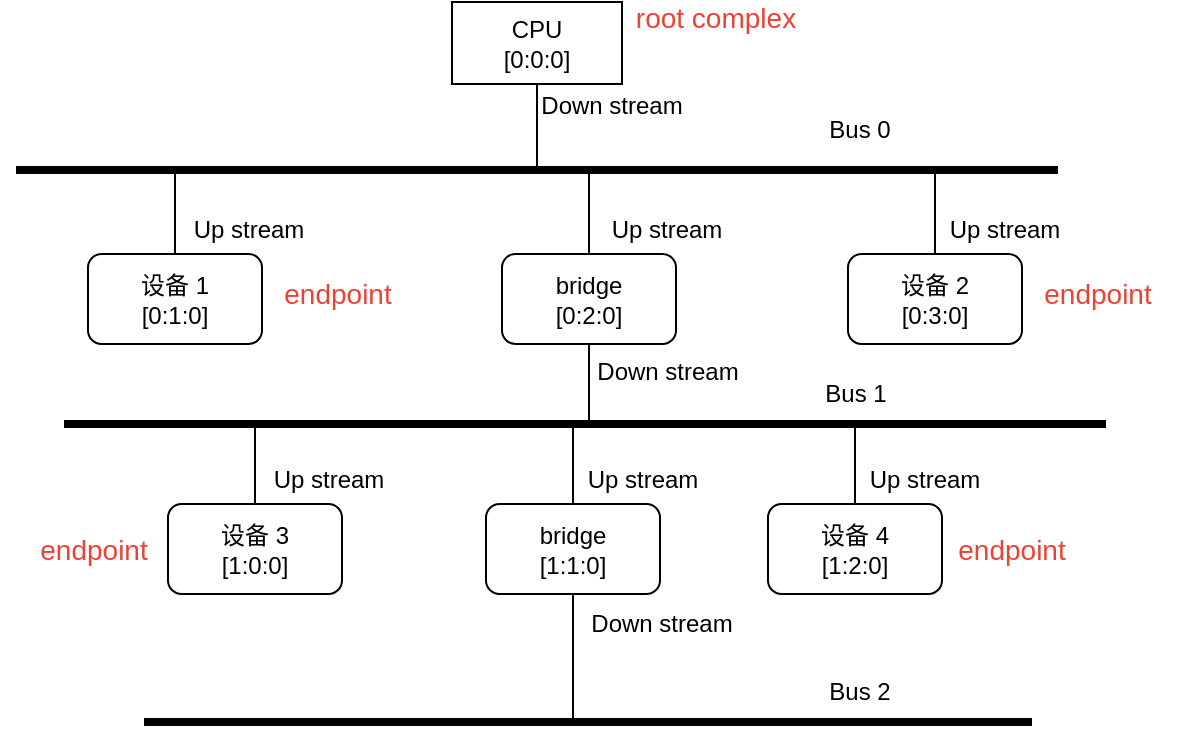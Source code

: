 <mxfile version="14.9.6" type="device"><diagram id="I3FcSqc22cFt2W_GUDa9" name="第 1 页"><mxGraphModel dx="1086" dy="785" grid="0" gridSize="10" guides="1" tooltips="1" connect="1" arrows="1" fold="1" page="1" pageScale="1" pageWidth="1169" pageHeight="1654" math="0" shadow="0"><root><mxCell id="0"/><mxCell id="1" parent="0"/><mxCell id="wJRtess86fdDnqElZk5y-1" value="CPU&lt;br&gt;[0:0:0]" style="rounded=0;whiteSpace=wrap;html=1;" parent="1" vertex="1"><mxGeometry x="315" y="13" width="85" height="41" as="geometry"/></mxCell><mxCell id="wJRtess86fdDnqElZk5y-2" value="设备 1&lt;br&gt;[0:1:0]" style="rounded=1;whiteSpace=wrap;html=1;" parent="1" vertex="1"><mxGeometry x="133" y="139" width="87" height="45" as="geometry"/></mxCell><mxCell id="wJRtess86fdDnqElZk5y-3" value="bridge&lt;br&gt;[0:2:0]" style="rounded=1;whiteSpace=wrap;html=1;" parent="1" vertex="1"><mxGeometry x="340" y="139" width="87" height="45" as="geometry"/></mxCell><mxCell id="wJRtess86fdDnqElZk5y-4" value="设备 2&lt;br&gt;[0:3:0]" style="rounded=1;whiteSpace=wrap;html=1;" parent="1" vertex="1"><mxGeometry x="513" y="139" width="87" height="45" as="geometry"/></mxCell><mxCell id="wJRtess86fdDnqElZk5y-5" value="设备 3&lt;br&gt;[1:0:0]" style="rounded=1;whiteSpace=wrap;html=1;" parent="1" vertex="1"><mxGeometry x="173" y="264" width="87" height="45" as="geometry"/></mxCell><mxCell id="wJRtess86fdDnqElZk5y-6" value="设备 4&lt;br&gt;[1:2:0]" style="rounded=1;whiteSpace=wrap;html=1;" parent="1" vertex="1"><mxGeometry x="473" y="264" width="87" height="45" as="geometry"/></mxCell><mxCell id="wJRtess86fdDnqElZk5y-7" value="bridge&lt;br&gt;[1:1:0]" style="rounded=1;whiteSpace=wrap;html=1;" parent="1" vertex="1"><mxGeometry x="332" y="264" width="87" height="45" as="geometry"/></mxCell><mxCell id="wJRtess86fdDnqElZk5y-10" value="" style="line;strokeWidth=4;html=1;perimeter=backbonePerimeter;points=[];outlineConnect=0;" parent="1" vertex="1"><mxGeometry x="97" y="92" width="521" height="10" as="geometry"/></mxCell><mxCell id="wJRtess86fdDnqElZk5y-11" value="" style="endArrow=none;html=1;entryX=0.5;entryY=1;entryDx=0;entryDy=0;" parent="1" source="wJRtess86fdDnqElZk5y-10" target="wJRtess86fdDnqElZk5y-1" edge="1"><mxGeometry width="50" height="50" relative="1" as="geometry"><mxPoint x="270" y="179" as="sourcePoint"/><mxPoint x="320" y="129" as="targetPoint"/></mxGeometry></mxCell><mxCell id="wJRtess86fdDnqElZk5y-12" value="" style="endArrow=none;html=1;entryX=0.5;entryY=0;entryDx=0;entryDy=0;" parent="1" source="wJRtess86fdDnqElZk5y-10" target="wJRtess86fdDnqElZk5y-2" edge="1"><mxGeometry width="50" height="50" relative="1" as="geometry"><mxPoint x="100" y="282" as="sourcePoint"/><mxPoint x="150" y="232" as="targetPoint"/></mxGeometry></mxCell><mxCell id="wJRtess86fdDnqElZk5y-14" value="" style="endArrow=none;html=1;entryX=0.5;entryY=0;entryDx=0;entryDy=0;" parent="1" source="wJRtess86fdDnqElZk5y-10" target="wJRtess86fdDnqElZk5y-3" edge="1"><mxGeometry width="50" height="50" relative="1" as="geometry"><mxPoint x="279" y="222" as="sourcePoint"/><mxPoint x="329" y="172" as="targetPoint"/></mxGeometry></mxCell><mxCell id="wJRtess86fdDnqElZk5y-15" value="" style="endArrow=none;html=1;entryX=0.5;entryY=0;entryDx=0;entryDy=0;" parent="1" source="wJRtess86fdDnqElZk5y-10" target="wJRtess86fdDnqElZk5y-4" edge="1"><mxGeometry width="50" height="50" relative="1" as="geometry"><mxPoint x="440" y="250" as="sourcePoint"/><mxPoint x="490" y="200" as="targetPoint"/></mxGeometry></mxCell><mxCell id="wJRtess86fdDnqElZk5y-16" value="" style="line;strokeWidth=4;html=1;perimeter=backbonePerimeter;points=[];outlineConnect=0;" parent="1" vertex="1"><mxGeometry x="121" y="219" width="521" height="10" as="geometry"/></mxCell><mxCell id="wJRtess86fdDnqElZk5y-17" value="" style="endArrow=none;html=1;entryX=0.5;entryY=1;entryDx=0;entryDy=0;" parent="1" source="wJRtess86fdDnqElZk5y-16" target="wJRtess86fdDnqElZk5y-3" edge="1"><mxGeometry width="50" height="50" relative="1" as="geometry"><mxPoint x="308" y="379" as="sourcePoint"/><mxPoint x="358" y="329" as="targetPoint"/></mxGeometry></mxCell><mxCell id="wJRtess86fdDnqElZk5y-18" value="" style="endArrow=none;html=1;entryX=0.5;entryY=0;entryDx=0;entryDy=0;" parent="1" source="wJRtess86fdDnqElZk5y-16" target="wJRtess86fdDnqElZk5y-5" edge="1"><mxGeometry width="50" height="50" relative="1" as="geometry"><mxPoint x="97" y="370" as="sourcePoint"/><mxPoint x="147" y="320" as="targetPoint"/></mxGeometry></mxCell><mxCell id="wJRtess86fdDnqElZk5y-19" value="" style="endArrow=none;html=1;entryX=0.5;entryY=0;entryDx=0;entryDy=0;" parent="1" source="wJRtess86fdDnqElZk5y-16" target="wJRtess86fdDnqElZk5y-7" edge="1"><mxGeometry width="50" height="50" relative="1" as="geometry"><mxPoint x="289" y="386" as="sourcePoint"/><mxPoint x="339" y="336" as="targetPoint"/></mxGeometry></mxCell><mxCell id="wJRtess86fdDnqElZk5y-20" value="" style="endArrow=none;html=1;entryX=0.5;entryY=0;entryDx=0;entryDy=0;" parent="1" source="wJRtess86fdDnqElZk5y-16" target="wJRtess86fdDnqElZk5y-6" edge="1"><mxGeometry width="50" height="50" relative="1" as="geometry"><mxPoint x="390" y="372" as="sourcePoint"/><mxPoint x="440" y="322" as="targetPoint"/></mxGeometry></mxCell><mxCell id="wJRtess86fdDnqElZk5y-21" value="" style="line;strokeWidth=4;html=1;perimeter=backbonePerimeter;points=[];outlineConnect=0;" parent="1" vertex="1"><mxGeometry x="161" y="368" width="444" height="10" as="geometry"/></mxCell><mxCell id="wJRtess86fdDnqElZk5y-22" value="" style="endArrow=none;html=1;entryX=0.5;entryY=1;entryDx=0;entryDy=0;" parent="1" source="wJRtess86fdDnqElZk5y-21" target="wJRtess86fdDnqElZk5y-7" edge="1"><mxGeometry width="50" height="50" relative="1" as="geometry"><mxPoint x="340" y="462" as="sourcePoint"/><mxPoint x="390" y="412" as="targetPoint"/></mxGeometry></mxCell><mxCell id="wJRtess86fdDnqElZk5y-23" value="Up stream" style="text;html=1;strokeColor=none;fillColor=none;align=center;verticalAlign=middle;whiteSpace=wrap;rounded=0;" parent="1" vertex="1"><mxGeometry x="389" y="116" width="67" height="21" as="geometry"/></mxCell><mxCell id="wJRtess86fdDnqElZk5y-24" value="Up stream" style="text;html=1;strokeColor=none;fillColor=none;align=center;verticalAlign=middle;whiteSpace=wrap;rounded=0;" parent="1" vertex="1"><mxGeometry x="180" y="116" width="67" height="21" as="geometry"/></mxCell><mxCell id="wJRtess86fdDnqElZk5y-25" value="Up stream" style="text;html=1;strokeColor=none;fillColor=none;align=center;verticalAlign=middle;whiteSpace=wrap;rounded=0;" parent="1" vertex="1"><mxGeometry x="558" y="116" width="67" height="21" as="geometry"/></mxCell><mxCell id="wJRtess86fdDnqElZk5y-26" value="Up stream" style="text;html=1;strokeColor=none;fillColor=none;align=center;verticalAlign=middle;whiteSpace=wrap;rounded=0;" parent="1" vertex="1"><mxGeometry x="220" y="241" width="67" height="21" as="geometry"/></mxCell><mxCell id="wJRtess86fdDnqElZk5y-27" value="Up stream" style="text;html=1;strokeColor=none;fillColor=none;align=center;verticalAlign=middle;whiteSpace=wrap;rounded=0;" parent="1" vertex="1"><mxGeometry x="377" y="241" width="67" height="21" as="geometry"/></mxCell><mxCell id="wJRtess86fdDnqElZk5y-28" value="Up stream" style="text;html=1;strokeColor=none;fillColor=none;align=center;verticalAlign=middle;whiteSpace=wrap;rounded=0;" parent="1" vertex="1"><mxGeometry x="518" y="241" width="67" height="21" as="geometry"/></mxCell><mxCell id="wJRtess86fdDnqElZk5y-29" value="Down stream" style="text;html=1;strokeColor=none;fillColor=none;align=center;verticalAlign=middle;whiteSpace=wrap;rounded=0;" parent="1" vertex="1"><mxGeometry x="384" y="187" width="78" height="21" as="geometry"/></mxCell><mxCell id="wJRtess86fdDnqElZk5y-30" value="Down stream" style="text;html=1;strokeColor=none;fillColor=none;align=center;verticalAlign=middle;whiteSpace=wrap;rounded=0;" parent="1" vertex="1"><mxGeometry x="381" y="313" width="78" height="21" as="geometry"/></mxCell><mxCell id="wJRtess86fdDnqElZk5y-31" value="Down stream" style="text;html=1;strokeColor=none;fillColor=none;align=center;verticalAlign=middle;whiteSpace=wrap;rounded=0;" parent="1" vertex="1"><mxGeometry x="356" y="54" width="78" height="21" as="geometry"/></mxCell><mxCell id="wJRtess86fdDnqElZk5y-32" value="&lt;span class=&quot;qkunPe&quot; style=&quot;color: rgb(234 , 67 , 53) ; font-family: &amp;#34;arial&amp;#34; , sans-serif ; font-size: 14px ; text-align: left ; background-color: rgb(255 , 255 , 255)&quot;&gt;root complex&lt;/span&gt;" style="text;html=1;strokeColor=none;fillColor=none;align=center;verticalAlign=middle;whiteSpace=wrap;rounded=0;" parent="1" vertex="1"><mxGeometry x="400" y="13" width="94" height="16" as="geometry"/></mxCell><mxCell id="wJRtess86fdDnqElZk5y-33" value="&lt;span class=&quot;qkunPe&quot; style=&quot;color: rgb(234 , 67 , 53) ; font-family: &amp;#34;arial&amp;#34; , sans-serif ; font-size: 14px ; text-align: left ; background-color: rgb(255 , 255 , 255)&quot;&gt;endpoint&lt;/span&gt;" style="text;html=1;strokeColor=none;fillColor=none;align=center;verticalAlign=middle;whiteSpace=wrap;rounded=0;" parent="1" vertex="1"><mxGeometry x="211" y="151" width="94" height="16" as="geometry"/></mxCell><mxCell id="wJRtess86fdDnqElZk5y-34" value="&lt;span class=&quot;qkunPe&quot; style=&quot;color: rgb(234 , 67 , 53) ; font-family: &amp;#34;arial&amp;#34; , sans-serif ; font-size: 14px ; text-align: left ; background-color: rgb(255 , 255 , 255)&quot;&gt;endpoint&lt;/span&gt;" style="text;html=1;strokeColor=none;fillColor=none;align=center;verticalAlign=middle;whiteSpace=wrap;rounded=0;" parent="1" vertex="1"><mxGeometry x="591" y="151" width="94" height="16" as="geometry"/></mxCell><mxCell id="wJRtess86fdDnqElZk5y-35" value="&lt;span class=&quot;qkunPe&quot; style=&quot;color: rgb(234 , 67 , 53) ; font-family: &amp;#34;arial&amp;#34; , sans-serif ; font-size: 14px ; text-align: left ; background-color: rgb(255 , 255 , 255)&quot;&gt;endpoint&lt;/span&gt;" style="text;html=1;strokeColor=none;fillColor=none;align=center;verticalAlign=middle;whiteSpace=wrap;rounded=0;" parent="1" vertex="1"><mxGeometry x="89" y="278.5" width="94" height="16" as="geometry"/></mxCell><mxCell id="wJRtess86fdDnqElZk5y-36" value="&lt;span class=&quot;qkunPe&quot; style=&quot;color: rgb(234 , 67 , 53) ; font-family: &amp;#34;arial&amp;#34; , sans-serif ; font-size: 14px ; text-align: left ; background-color: rgb(255 , 255 , 255)&quot;&gt;endpoint&lt;/span&gt;" style="text;html=1;strokeColor=none;fillColor=none;align=center;verticalAlign=middle;whiteSpace=wrap;rounded=0;" parent="1" vertex="1"><mxGeometry x="548" y="278.5" width="94" height="16" as="geometry"/></mxCell><mxCell id="wJRtess86fdDnqElZk5y-37" value="Bus 0" style="text;html=1;strokeColor=none;fillColor=none;align=center;verticalAlign=middle;whiteSpace=wrap;rounded=0;" parent="1" vertex="1"><mxGeometry x="499" y="67" width="40" height="20" as="geometry"/></mxCell><mxCell id="wJRtess86fdDnqElZk5y-38" value="Bus 1" style="text;html=1;strokeColor=none;fillColor=none;align=center;verticalAlign=middle;whiteSpace=wrap;rounded=0;" parent="1" vertex="1"><mxGeometry x="496.5" y="199" width="40" height="20" as="geometry"/></mxCell><mxCell id="wJRtess86fdDnqElZk5y-39" value="Bus 2" style="text;html=1;strokeColor=none;fillColor=none;align=center;verticalAlign=middle;whiteSpace=wrap;rounded=0;" parent="1" vertex="1"><mxGeometry x="499" y="348" width="40" height="20" as="geometry"/></mxCell></root></mxGraphModel></diagram></mxfile>